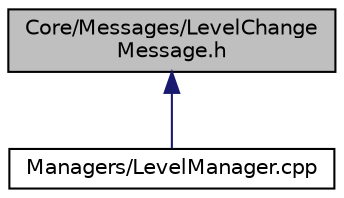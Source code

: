 digraph "Core/Messages/LevelChangeMessage.h"
{
  edge [fontname="Helvetica",fontsize="10",labelfontname="Helvetica",labelfontsize="10"];
  node [fontname="Helvetica",fontsize="10",shape=record];
  Node1 [label="Core/Messages/LevelChange\lMessage.h",height=0.2,width=0.4,color="black", fillcolor="grey75", style="filled", fontcolor="black"];
  Node1 -> Node2 [dir="back",color="midnightblue",fontsize="10",style="solid",fontname="Helvetica"];
  Node2 [label="Managers/LevelManager.cpp",height=0.2,width=0.4,color="black", fillcolor="white", style="filled",URL="$LevelManager_8cpp.html"];
}
